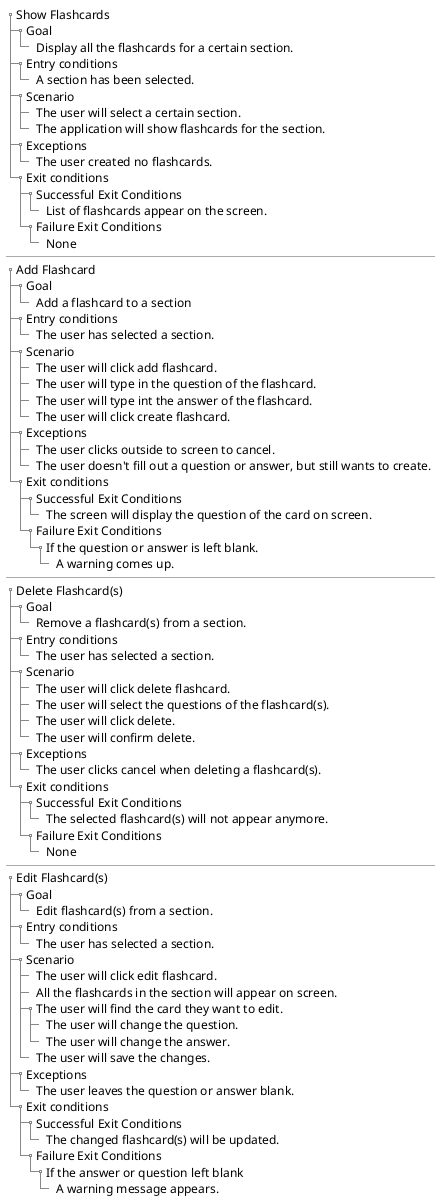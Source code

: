 @startsalt
{
{T
+ Show Flashcards
++  Goal
+++ Display all the flashcards for a certain section.
++ Entry conditions
+++ A section has been selected.
++ Scenario
+++ The user will select a certain section.
+++ The application will show flashcards for the section.
++ Exceptions
+++ The user created no flashcards.
++ Exit conditions
+++ Successful Exit Conditions
++++ List of flashcards appear on the screen.
+++ Failure Exit Conditions
++++ None
}
---
{T
+ Add Flashcard
++  Goal
+++ Add a flashcard to a section
++ Entry conditions
+++ The user has selected a section.
++ Scenario
+++ The user will click add flashcard.
+++ The user will type in the question of the flashcard.
+++ The user will type int the answer of the flashcard.
+++ The user will click create flashcard.
++ Exceptions
+++ The user clicks outside to screen to cancel.
+++ The user doesn't fill out a question or answer, but still wants to create.
++ Exit conditions
+++ Successful Exit Conditions
++++ The screen will display the question of the card on screen.
+++ Failure Exit Conditions
++++ If the question or answer is left blank.
+++++A warning comes up.
}
---
{T
+ Delete Flashcard(s)
++  Goal
+++ Remove a flashcard(s) from a section.
++ Entry conditions
+++ The user has selected a section.
++ Scenario
+++ The user will click delete flashcard.
+++ The user will select the questions of the flashcard(s).
+++ The user will click delete.
+++ The user will confirm delete.
++ Exceptions
+++ The user clicks cancel when deleting a flashcard(s).
++ Exit conditions
+++ Successful Exit Conditions
++++ The selected flashcard(s) will not appear anymore.
+++ Failure Exit Conditions
++++None
}
---
{T
+ Edit Flashcard(s)
++  Goal
+++ Edit flashcard(s) from a section.
++ Entry conditions
+++ The user has selected a section.
++ Scenario
+++ The user will click edit flashcard.
+++ All the flashcards in the section will appear on screen.
+++ The user will find the card they want to edit.
++++ The user will change the question.
++++ The user will change the answer.
+++ The user will save the changes.
++ Exceptions
+++ The user leaves the question or answer blank.
++ Exit conditions
+++ Successful Exit Conditions
++++ The changed flashcard(s) will be updated.
+++ Failure Exit Conditions
++++ If the answer or question left blank
+++++ A warning message appears.
}
}
@endsalt